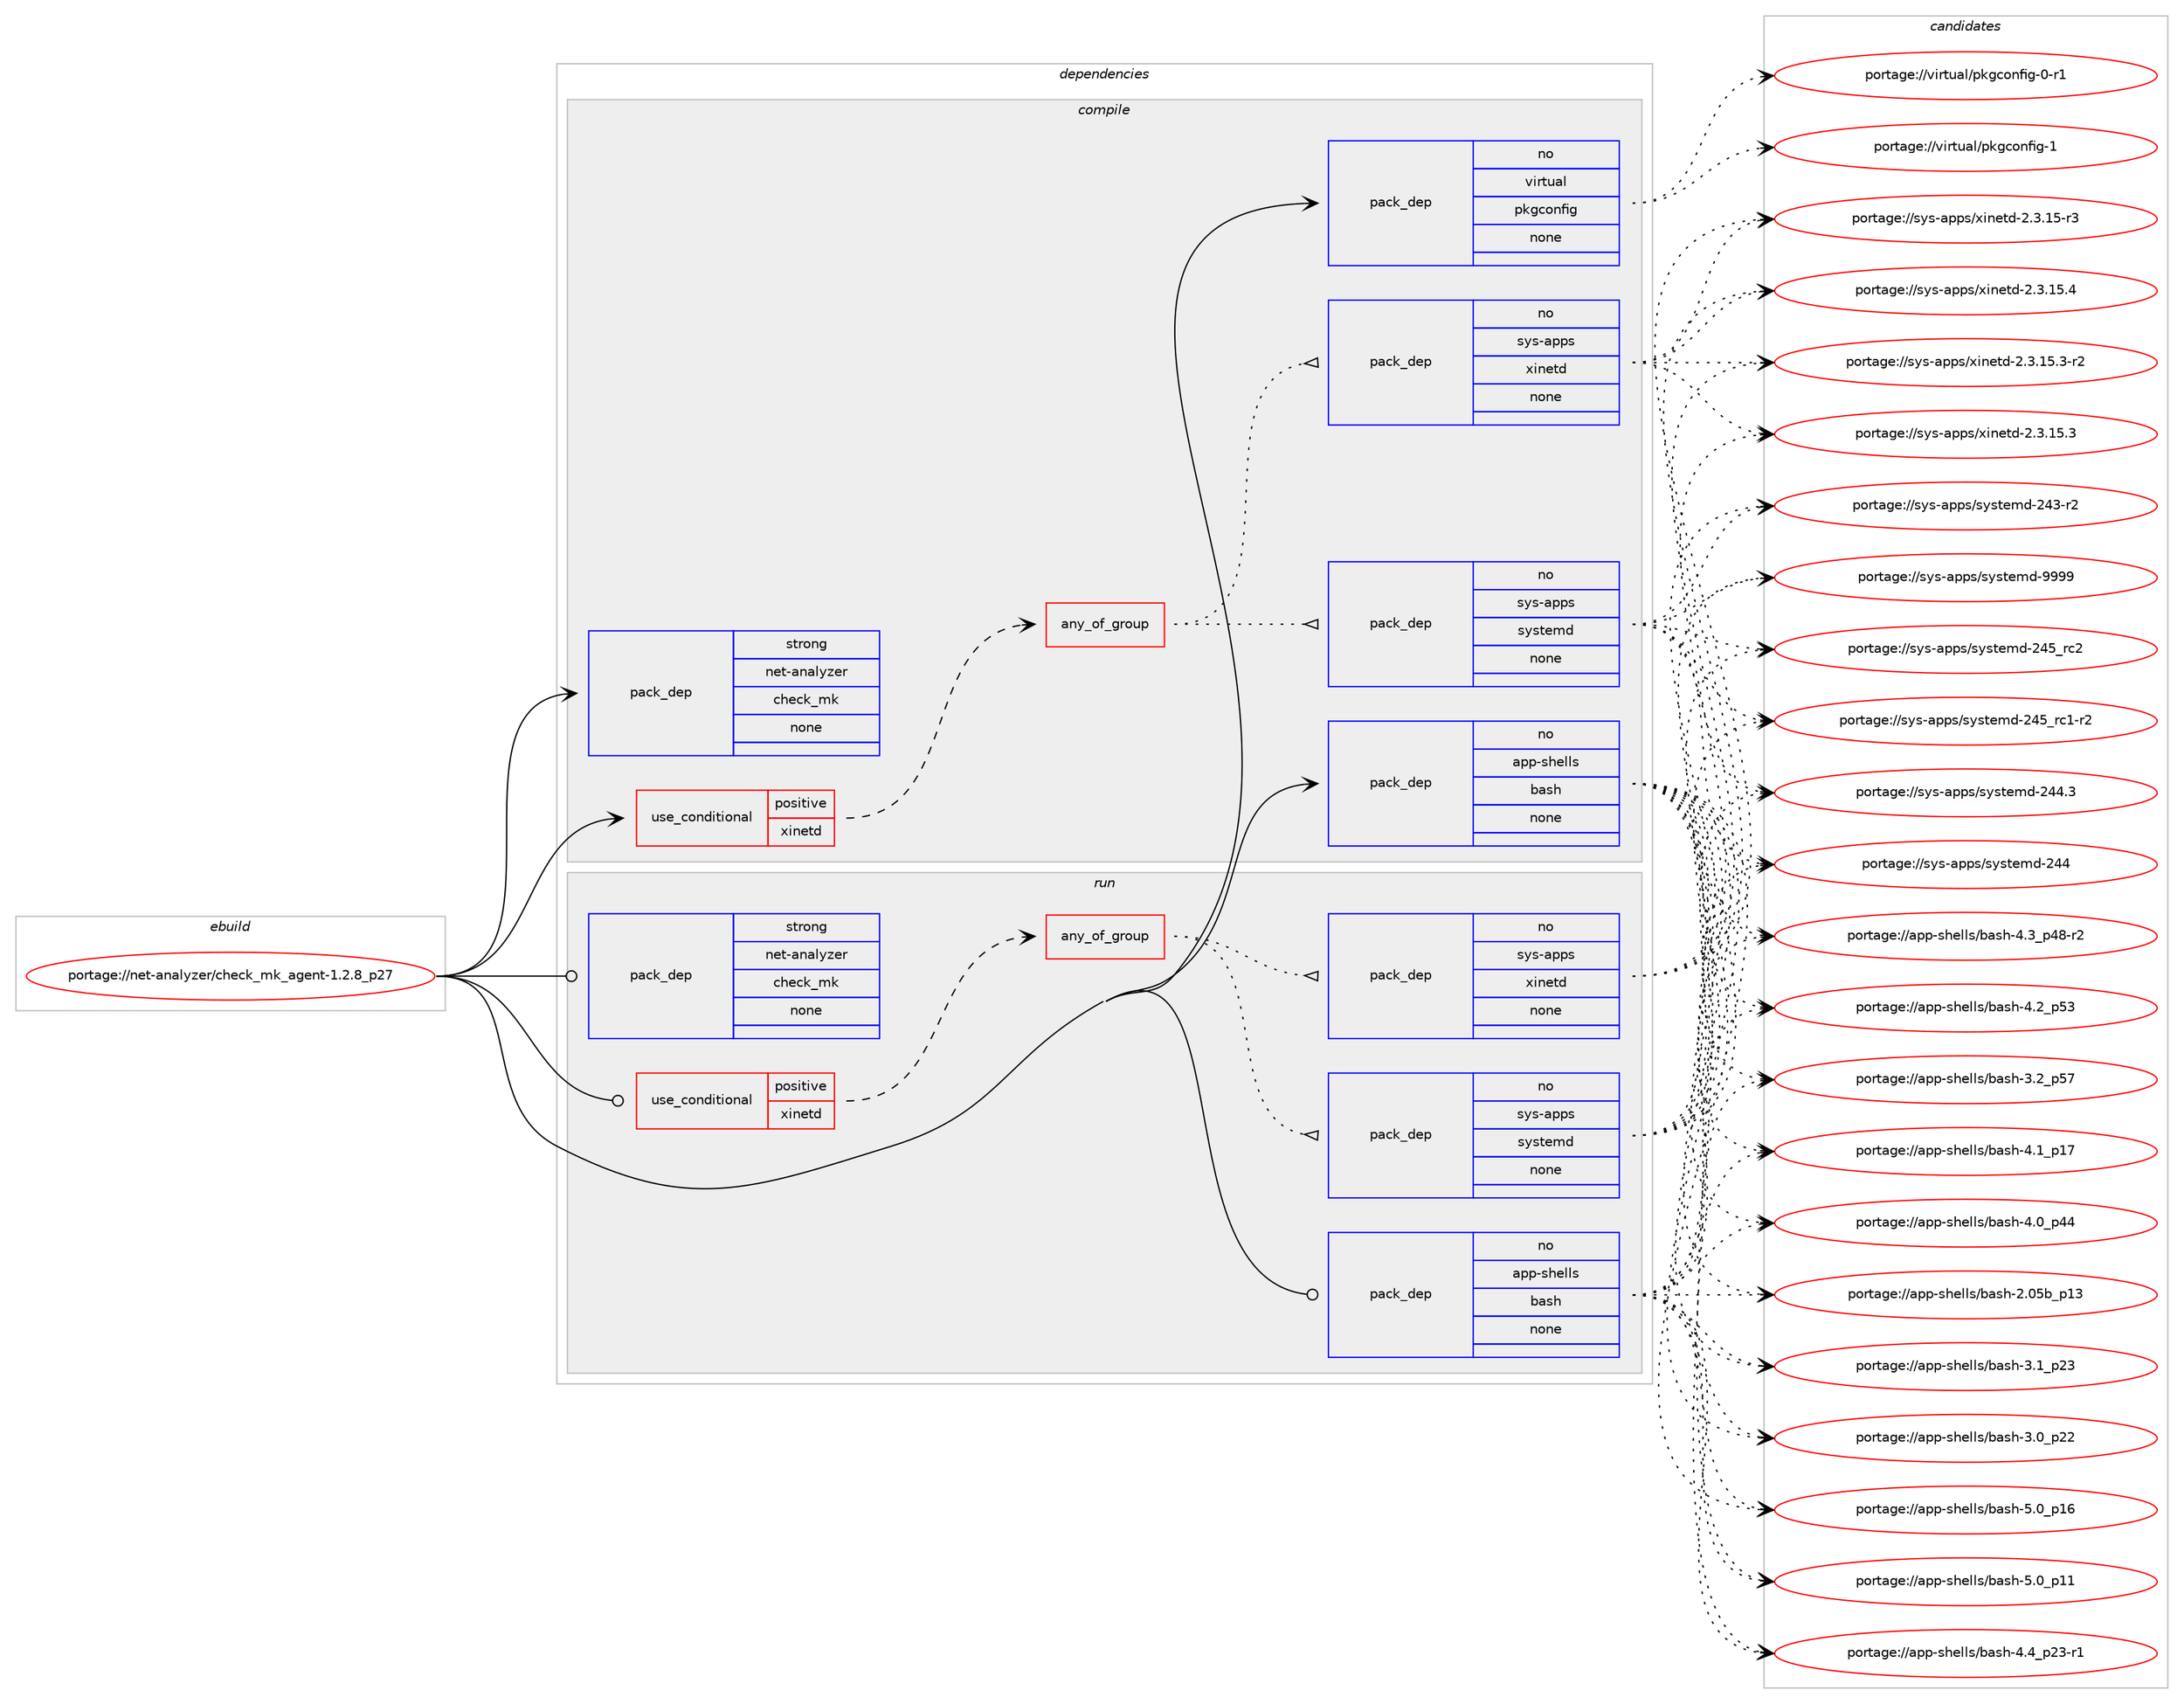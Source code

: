 digraph prolog {

# *************
# Graph options
# *************

newrank=true;
concentrate=true;
compound=true;
graph [rankdir=LR,fontname=Helvetica,fontsize=10,ranksep=1.5];#, ranksep=2.5, nodesep=0.2];
edge  [arrowhead=vee];
node  [fontname=Helvetica,fontsize=10];

# **********
# The ebuild
# **********

subgraph cluster_leftcol {
color=gray;
rank=same;
label=<<i>ebuild</i>>;
id [label="portage://net-analyzer/check_mk_agent-1.2.8_p27", color=red, width=4, href="../net-analyzer/check_mk_agent-1.2.8_p27.svg"];
}

# ****************
# The dependencies
# ****************

subgraph cluster_midcol {
color=gray;
label=<<i>dependencies</i>>;
subgraph cluster_compile {
fillcolor="#eeeeee";
style=filled;
label=<<i>compile</i>>;
subgraph cond20434 {
dependency93071 [label=<<TABLE BORDER="0" CELLBORDER="1" CELLSPACING="0" CELLPADDING="4"><TR><TD ROWSPAN="3" CELLPADDING="10">use_conditional</TD></TR><TR><TD>positive</TD></TR><TR><TD>xinetd</TD></TR></TABLE>>, shape=none, color=red];
subgraph any1658 {
dependency93072 [label=<<TABLE BORDER="0" CELLBORDER="1" CELLSPACING="0" CELLPADDING="4"><TR><TD CELLPADDING="10">any_of_group</TD></TR></TABLE>>, shape=none, color=red];subgraph pack70903 {
dependency93073 [label=<<TABLE BORDER="0" CELLBORDER="1" CELLSPACING="0" CELLPADDING="4" WIDTH="220"><TR><TD ROWSPAN="6" CELLPADDING="30">pack_dep</TD></TR><TR><TD WIDTH="110">no</TD></TR><TR><TD>sys-apps</TD></TR><TR><TD>xinetd</TD></TR><TR><TD>none</TD></TR><TR><TD></TD></TR></TABLE>>, shape=none, color=blue];
}
dependency93072:e -> dependency93073:w [weight=20,style="dotted",arrowhead="oinv"];
subgraph pack70904 {
dependency93074 [label=<<TABLE BORDER="0" CELLBORDER="1" CELLSPACING="0" CELLPADDING="4" WIDTH="220"><TR><TD ROWSPAN="6" CELLPADDING="30">pack_dep</TD></TR><TR><TD WIDTH="110">no</TD></TR><TR><TD>sys-apps</TD></TR><TR><TD>systemd</TD></TR><TR><TD>none</TD></TR><TR><TD></TD></TR></TABLE>>, shape=none, color=blue];
}
dependency93072:e -> dependency93074:w [weight=20,style="dotted",arrowhead="oinv"];
}
dependency93071:e -> dependency93072:w [weight=20,style="dashed",arrowhead="vee"];
}
id:e -> dependency93071:w [weight=20,style="solid",arrowhead="vee"];
subgraph pack70905 {
dependency93075 [label=<<TABLE BORDER="0" CELLBORDER="1" CELLSPACING="0" CELLPADDING="4" WIDTH="220"><TR><TD ROWSPAN="6" CELLPADDING="30">pack_dep</TD></TR><TR><TD WIDTH="110">no</TD></TR><TR><TD>app-shells</TD></TR><TR><TD>bash</TD></TR><TR><TD>none</TD></TR><TR><TD></TD></TR></TABLE>>, shape=none, color=blue];
}
id:e -> dependency93075:w [weight=20,style="solid",arrowhead="vee"];
subgraph pack70906 {
dependency93076 [label=<<TABLE BORDER="0" CELLBORDER="1" CELLSPACING="0" CELLPADDING="4" WIDTH="220"><TR><TD ROWSPAN="6" CELLPADDING="30">pack_dep</TD></TR><TR><TD WIDTH="110">no</TD></TR><TR><TD>virtual</TD></TR><TR><TD>pkgconfig</TD></TR><TR><TD>none</TD></TR><TR><TD></TD></TR></TABLE>>, shape=none, color=blue];
}
id:e -> dependency93076:w [weight=20,style="solid",arrowhead="vee"];
subgraph pack70907 {
dependency93077 [label=<<TABLE BORDER="0" CELLBORDER="1" CELLSPACING="0" CELLPADDING="4" WIDTH="220"><TR><TD ROWSPAN="6" CELLPADDING="30">pack_dep</TD></TR><TR><TD WIDTH="110">strong</TD></TR><TR><TD>net-analyzer</TD></TR><TR><TD>check_mk</TD></TR><TR><TD>none</TD></TR><TR><TD></TD></TR></TABLE>>, shape=none, color=blue];
}
id:e -> dependency93077:w [weight=20,style="solid",arrowhead="vee"];
}
subgraph cluster_compileandrun {
fillcolor="#eeeeee";
style=filled;
label=<<i>compile and run</i>>;
}
subgraph cluster_run {
fillcolor="#eeeeee";
style=filled;
label=<<i>run</i>>;
subgraph cond20435 {
dependency93078 [label=<<TABLE BORDER="0" CELLBORDER="1" CELLSPACING="0" CELLPADDING="4"><TR><TD ROWSPAN="3" CELLPADDING="10">use_conditional</TD></TR><TR><TD>positive</TD></TR><TR><TD>xinetd</TD></TR></TABLE>>, shape=none, color=red];
subgraph any1659 {
dependency93079 [label=<<TABLE BORDER="0" CELLBORDER="1" CELLSPACING="0" CELLPADDING="4"><TR><TD CELLPADDING="10">any_of_group</TD></TR></TABLE>>, shape=none, color=red];subgraph pack70908 {
dependency93080 [label=<<TABLE BORDER="0" CELLBORDER="1" CELLSPACING="0" CELLPADDING="4" WIDTH="220"><TR><TD ROWSPAN="6" CELLPADDING="30">pack_dep</TD></TR><TR><TD WIDTH="110">no</TD></TR><TR><TD>sys-apps</TD></TR><TR><TD>xinetd</TD></TR><TR><TD>none</TD></TR><TR><TD></TD></TR></TABLE>>, shape=none, color=blue];
}
dependency93079:e -> dependency93080:w [weight=20,style="dotted",arrowhead="oinv"];
subgraph pack70909 {
dependency93081 [label=<<TABLE BORDER="0" CELLBORDER="1" CELLSPACING="0" CELLPADDING="4" WIDTH="220"><TR><TD ROWSPAN="6" CELLPADDING="30">pack_dep</TD></TR><TR><TD WIDTH="110">no</TD></TR><TR><TD>sys-apps</TD></TR><TR><TD>systemd</TD></TR><TR><TD>none</TD></TR><TR><TD></TD></TR></TABLE>>, shape=none, color=blue];
}
dependency93079:e -> dependency93081:w [weight=20,style="dotted",arrowhead="oinv"];
}
dependency93078:e -> dependency93079:w [weight=20,style="dashed",arrowhead="vee"];
}
id:e -> dependency93078:w [weight=20,style="solid",arrowhead="odot"];
subgraph pack70910 {
dependency93082 [label=<<TABLE BORDER="0" CELLBORDER="1" CELLSPACING="0" CELLPADDING="4" WIDTH="220"><TR><TD ROWSPAN="6" CELLPADDING="30">pack_dep</TD></TR><TR><TD WIDTH="110">no</TD></TR><TR><TD>app-shells</TD></TR><TR><TD>bash</TD></TR><TR><TD>none</TD></TR><TR><TD></TD></TR></TABLE>>, shape=none, color=blue];
}
id:e -> dependency93082:w [weight=20,style="solid",arrowhead="odot"];
subgraph pack70911 {
dependency93083 [label=<<TABLE BORDER="0" CELLBORDER="1" CELLSPACING="0" CELLPADDING="4" WIDTH="220"><TR><TD ROWSPAN="6" CELLPADDING="30">pack_dep</TD></TR><TR><TD WIDTH="110">strong</TD></TR><TR><TD>net-analyzer</TD></TR><TR><TD>check_mk</TD></TR><TR><TD>none</TD></TR><TR><TD></TD></TR></TABLE>>, shape=none, color=blue];
}
id:e -> dependency93083:w [weight=20,style="solid",arrowhead="odot"];
}
}

# **************
# The candidates
# **************

subgraph cluster_choices {
rank=same;
color=gray;
label=<<i>candidates</i>>;

subgraph choice70903 {
color=black;
nodesep=1;
choice115121115459711211211547120105110101116100455046514649534652 [label="portage://sys-apps/xinetd-2.3.15.4", color=red, width=4,href="../sys-apps/xinetd-2.3.15.4.svg"];
choice1151211154597112112115471201051101011161004550465146495346514511450 [label="portage://sys-apps/xinetd-2.3.15.3-r2", color=red, width=4,href="../sys-apps/xinetd-2.3.15.3-r2.svg"];
choice115121115459711211211547120105110101116100455046514649534651 [label="portage://sys-apps/xinetd-2.3.15.3", color=red, width=4,href="../sys-apps/xinetd-2.3.15.3.svg"];
choice115121115459711211211547120105110101116100455046514649534511451 [label="portage://sys-apps/xinetd-2.3.15-r3", color=red, width=4,href="../sys-apps/xinetd-2.3.15-r3.svg"];
dependency93073:e -> choice115121115459711211211547120105110101116100455046514649534652:w [style=dotted,weight="100"];
dependency93073:e -> choice1151211154597112112115471201051101011161004550465146495346514511450:w [style=dotted,weight="100"];
dependency93073:e -> choice115121115459711211211547120105110101116100455046514649534651:w [style=dotted,weight="100"];
dependency93073:e -> choice115121115459711211211547120105110101116100455046514649534511451:w [style=dotted,weight="100"];
}
subgraph choice70904 {
color=black;
nodesep=1;
choice1151211154597112112115471151211151161011091004557575757 [label="portage://sys-apps/systemd-9999", color=red, width=4,href="../sys-apps/systemd-9999.svg"];
choice11512111545971121121154711512111511610110910045505253951149950 [label="portage://sys-apps/systemd-245_rc2", color=red, width=4,href="../sys-apps/systemd-245_rc2.svg"];
choice115121115459711211211547115121115116101109100455052539511499494511450 [label="portage://sys-apps/systemd-245_rc1-r2", color=red, width=4,href="../sys-apps/systemd-245_rc1-r2.svg"];
choice115121115459711211211547115121115116101109100455052524651 [label="portage://sys-apps/systemd-244.3", color=red, width=4,href="../sys-apps/systemd-244.3.svg"];
choice11512111545971121121154711512111511610110910045505252 [label="portage://sys-apps/systemd-244", color=red, width=4,href="../sys-apps/systemd-244.svg"];
choice115121115459711211211547115121115116101109100455052514511450 [label="portage://sys-apps/systemd-243-r2", color=red, width=4,href="../sys-apps/systemd-243-r2.svg"];
dependency93074:e -> choice1151211154597112112115471151211151161011091004557575757:w [style=dotted,weight="100"];
dependency93074:e -> choice11512111545971121121154711512111511610110910045505253951149950:w [style=dotted,weight="100"];
dependency93074:e -> choice115121115459711211211547115121115116101109100455052539511499494511450:w [style=dotted,weight="100"];
dependency93074:e -> choice115121115459711211211547115121115116101109100455052524651:w [style=dotted,weight="100"];
dependency93074:e -> choice11512111545971121121154711512111511610110910045505252:w [style=dotted,weight="100"];
dependency93074:e -> choice115121115459711211211547115121115116101109100455052514511450:w [style=dotted,weight="100"];
}
subgraph choice70905 {
color=black;
nodesep=1;
choice971121124511510410110810811547989711510445534648951124954 [label="portage://app-shells/bash-5.0_p16", color=red, width=4,href="../app-shells/bash-5.0_p16.svg"];
choice971121124511510410110810811547989711510445534648951124949 [label="portage://app-shells/bash-5.0_p11", color=red, width=4,href="../app-shells/bash-5.0_p11.svg"];
choice9711211245115104101108108115479897115104455246529511250514511449 [label="portage://app-shells/bash-4.4_p23-r1", color=red, width=4,href="../app-shells/bash-4.4_p23-r1.svg"];
choice9711211245115104101108108115479897115104455246519511252564511450 [label="portage://app-shells/bash-4.3_p48-r2", color=red, width=4,href="../app-shells/bash-4.3_p48-r2.svg"];
choice971121124511510410110810811547989711510445524650951125351 [label="portage://app-shells/bash-4.2_p53", color=red, width=4,href="../app-shells/bash-4.2_p53.svg"];
choice971121124511510410110810811547989711510445524649951124955 [label="portage://app-shells/bash-4.1_p17", color=red, width=4,href="../app-shells/bash-4.1_p17.svg"];
choice971121124511510410110810811547989711510445524648951125252 [label="portage://app-shells/bash-4.0_p44", color=red, width=4,href="../app-shells/bash-4.0_p44.svg"];
choice971121124511510410110810811547989711510445514650951125355 [label="portage://app-shells/bash-3.2_p57", color=red, width=4,href="../app-shells/bash-3.2_p57.svg"];
choice971121124511510410110810811547989711510445514649951125051 [label="portage://app-shells/bash-3.1_p23", color=red, width=4,href="../app-shells/bash-3.1_p23.svg"];
choice971121124511510410110810811547989711510445514648951125050 [label="portage://app-shells/bash-3.0_p22", color=red, width=4,href="../app-shells/bash-3.0_p22.svg"];
choice9711211245115104101108108115479897115104455046485398951124951 [label="portage://app-shells/bash-2.05b_p13", color=red, width=4,href="../app-shells/bash-2.05b_p13.svg"];
dependency93075:e -> choice971121124511510410110810811547989711510445534648951124954:w [style=dotted,weight="100"];
dependency93075:e -> choice971121124511510410110810811547989711510445534648951124949:w [style=dotted,weight="100"];
dependency93075:e -> choice9711211245115104101108108115479897115104455246529511250514511449:w [style=dotted,weight="100"];
dependency93075:e -> choice9711211245115104101108108115479897115104455246519511252564511450:w [style=dotted,weight="100"];
dependency93075:e -> choice971121124511510410110810811547989711510445524650951125351:w [style=dotted,weight="100"];
dependency93075:e -> choice971121124511510410110810811547989711510445524649951124955:w [style=dotted,weight="100"];
dependency93075:e -> choice971121124511510410110810811547989711510445524648951125252:w [style=dotted,weight="100"];
dependency93075:e -> choice971121124511510410110810811547989711510445514650951125355:w [style=dotted,weight="100"];
dependency93075:e -> choice971121124511510410110810811547989711510445514649951125051:w [style=dotted,weight="100"];
dependency93075:e -> choice971121124511510410110810811547989711510445514648951125050:w [style=dotted,weight="100"];
dependency93075:e -> choice9711211245115104101108108115479897115104455046485398951124951:w [style=dotted,weight="100"];
}
subgraph choice70906 {
color=black;
nodesep=1;
choice1181051141161179710847112107103991111101021051034549 [label="portage://virtual/pkgconfig-1", color=red, width=4,href="../virtual/pkgconfig-1.svg"];
choice11810511411611797108471121071039911111010210510345484511449 [label="portage://virtual/pkgconfig-0-r1", color=red, width=4,href="../virtual/pkgconfig-0-r1.svg"];
dependency93076:e -> choice1181051141161179710847112107103991111101021051034549:w [style=dotted,weight="100"];
dependency93076:e -> choice11810511411611797108471121071039911111010210510345484511449:w [style=dotted,weight="100"];
}
subgraph choice70907 {
color=black;
nodesep=1;
}
subgraph choice70908 {
color=black;
nodesep=1;
choice115121115459711211211547120105110101116100455046514649534652 [label="portage://sys-apps/xinetd-2.3.15.4", color=red, width=4,href="../sys-apps/xinetd-2.3.15.4.svg"];
choice1151211154597112112115471201051101011161004550465146495346514511450 [label="portage://sys-apps/xinetd-2.3.15.3-r2", color=red, width=4,href="../sys-apps/xinetd-2.3.15.3-r2.svg"];
choice115121115459711211211547120105110101116100455046514649534651 [label="portage://sys-apps/xinetd-2.3.15.3", color=red, width=4,href="../sys-apps/xinetd-2.3.15.3.svg"];
choice115121115459711211211547120105110101116100455046514649534511451 [label="portage://sys-apps/xinetd-2.3.15-r3", color=red, width=4,href="../sys-apps/xinetd-2.3.15-r3.svg"];
dependency93080:e -> choice115121115459711211211547120105110101116100455046514649534652:w [style=dotted,weight="100"];
dependency93080:e -> choice1151211154597112112115471201051101011161004550465146495346514511450:w [style=dotted,weight="100"];
dependency93080:e -> choice115121115459711211211547120105110101116100455046514649534651:w [style=dotted,weight="100"];
dependency93080:e -> choice115121115459711211211547120105110101116100455046514649534511451:w [style=dotted,weight="100"];
}
subgraph choice70909 {
color=black;
nodesep=1;
choice1151211154597112112115471151211151161011091004557575757 [label="portage://sys-apps/systemd-9999", color=red, width=4,href="../sys-apps/systemd-9999.svg"];
choice11512111545971121121154711512111511610110910045505253951149950 [label="portage://sys-apps/systemd-245_rc2", color=red, width=4,href="../sys-apps/systemd-245_rc2.svg"];
choice115121115459711211211547115121115116101109100455052539511499494511450 [label="portage://sys-apps/systemd-245_rc1-r2", color=red, width=4,href="../sys-apps/systemd-245_rc1-r2.svg"];
choice115121115459711211211547115121115116101109100455052524651 [label="portage://sys-apps/systemd-244.3", color=red, width=4,href="../sys-apps/systemd-244.3.svg"];
choice11512111545971121121154711512111511610110910045505252 [label="portage://sys-apps/systemd-244", color=red, width=4,href="../sys-apps/systemd-244.svg"];
choice115121115459711211211547115121115116101109100455052514511450 [label="portage://sys-apps/systemd-243-r2", color=red, width=4,href="../sys-apps/systemd-243-r2.svg"];
dependency93081:e -> choice1151211154597112112115471151211151161011091004557575757:w [style=dotted,weight="100"];
dependency93081:e -> choice11512111545971121121154711512111511610110910045505253951149950:w [style=dotted,weight="100"];
dependency93081:e -> choice115121115459711211211547115121115116101109100455052539511499494511450:w [style=dotted,weight="100"];
dependency93081:e -> choice115121115459711211211547115121115116101109100455052524651:w [style=dotted,weight="100"];
dependency93081:e -> choice11512111545971121121154711512111511610110910045505252:w [style=dotted,weight="100"];
dependency93081:e -> choice115121115459711211211547115121115116101109100455052514511450:w [style=dotted,weight="100"];
}
subgraph choice70910 {
color=black;
nodesep=1;
choice971121124511510410110810811547989711510445534648951124954 [label="portage://app-shells/bash-5.0_p16", color=red, width=4,href="../app-shells/bash-5.0_p16.svg"];
choice971121124511510410110810811547989711510445534648951124949 [label="portage://app-shells/bash-5.0_p11", color=red, width=4,href="../app-shells/bash-5.0_p11.svg"];
choice9711211245115104101108108115479897115104455246529511250514511449 [label="portage://app-shells/bash-4.4_p23-r1", color=red, width=4,href="../app-shells/bash-4.4_p23-r1.svg"];
choice9711211245115104101108108115479897115104455246519511252564511450 [label="portage://app-shells/bash-4.3_p48-r2", color=red, width=4,href="../app-shells/bash-4.3_p48-r2.svg"];
choice971121124511510410110810811547989711510445524650951125351 [label="portage://app-shells/bash-4.2_p53", color=red, width=4,href="../app-shells/bash-4.2_p53.svg"];
choice971121124511510410110810811547989711510445524649951124955 [label="portage://app-shells/bash-4.1_p17", color=red, width=4,href="../app-shells/bash-4.1_p17.svg"];
choice971121124511510410110810811547989711510445524648951125252 [label="portage://app-shells/bash-4.0_p44", color=red, width=4,href="../app-shells/bash-4.0_p44.svg"];
choice971121124511510410110810811547989711510445514650951125355 [label="portage://app-shells/bash-3.2_p57", color=red, width=4,href="../app-shells/bash-3.2_p57.svg"];
choice971121124511510410110810811547989711510445514649951125051 [label="portage://app-shells/bash-3.1_p23", color=red, width=4,href="../app-shells/bash-3.1_p23.svg"];
choice971121124511510410110810811547989711510445514648951125050 [label="portage://app-shells/bash-3.0_p22", color=red, width=4,href="../app-shells/bash-3.0_p22.svg"];
choice9711211245115104101108108115479897115104455046485398951124951 [label="portage://app-shells/bash-2.05b_p13", color=red, width=4,href="../app-shells/bash-2.05b_p13.svg"];
dependency93082:e -> choice971121124511510410110810811547989711510445534648951124954:w [style=dotted,weight="100"];
dependency93082:e -> choice971121124511510410110810811547989711510445534648951124949:w [style=dotted,weight="100"];
dependency93082:e -> choice9711211245115104101108108115479897115104455246529511250514511449:w [style=dotted,weight="100"];
dependency93082:e -> choice9711211245115104101108108115479897115104455246519511252564511450:w [style=dotted,weight="100"];
dependency93082:e -> choice971121124511510410110810811547989711510445524650951125351:w [style=dotted,weight="100"];
dependency93082:e -> choice971121124511510410110810811547989711510445524649951124955:w [style=dotted,weight="100"];
dependency93082:e -> choice971121124511510410110810811547989711510445524648951125252:w [style=dotted,weight="100"];
dependency93082:e -> choice971121124511510410110810811547989711510445514650951125355:w [style=dotted,weight="100"];
dependency93082:e -> choice971121124511510410110810811547989711510445514649951125051:w [style=dotted,weight="100"];
dependency93082:e -> choice971121124511510410110810811547989711510445514648951125050:w [style=dotted,weight="100"];
dependency93082:e -> choice9711211245115104101108108115479897115104455046485398951124951:w [style=dotted,weight="100"];
}
subgraph choice70911 {
color=black;
nodesep=1;
}
}

}
